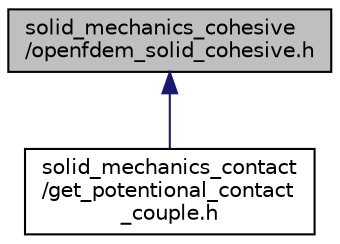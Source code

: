 digraph "solid_mechanics_cohesive/openfdem_solid_cohesive.h"
{
 // LATEX_PDF_SIZE
  edge [fontname="Helvetica",fontsize="10",labelfontname="Helvetica",labelfontsize="10"];
  node [fontname="Helvetica",fontsize="10",shape=record];
  Node1 [label="solid_mechanics_cohesive\l/openfdem_solid_cohesive.h",height=0.2,width=0.4,color="black", fillcolor="grey75", style="filled", fontcolor="black",tooltip=" "];
  Node1 -> Node2 [dir="back",color="midnightblue",fontsize="10",style="solid"];
  Node2 [label="solid_mechanics_contact\l/get_potentional_contact\l_couple.h",height=0.2,width=0.4,color="black", fillcolor="white", style="filled",URL="$get__potentional__contact__couple_8h.html",tooltip=" "];
}
